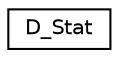 digraph "Graphical Class Hierarchy"
{
 // LATEX_PDF_SIZE
  edge [fontname="Helvetica",fontsize="10",labelfontname="Helvetica",labelfontsize="10"];
  node [fontname="Helvetica",fontsize="10",shape=record];
  rankdir="LR";
  Node0 [label="D_Stat",height=0.2,width=0.4,color="black", fillcolor="white", style="filled",URL="$class_d___stat.html",tooltip=" "];
}
